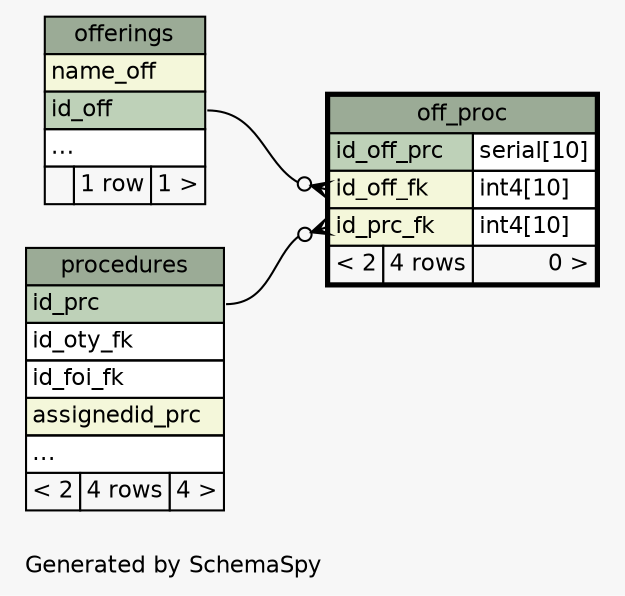// dot 2.36.0 on Linux 3.16.7-031607-generic
// SchemaSpy rev Unknown
digraph "oneDegreeRelationshipsDiagram" {
  graph [
    rankdir="RL"
    bgcolor="#f7f7f7"
    label="\nGenerated by SchemaSpy"
    labeljust="l"
    nodesep="0.18"
    ranksep="0.46"
    fontname="Helvetica"
    fontsize="11"
  ];
  node [
    fontname="Helvetica"
    fontsize="11"
    shape="plaintext"
  ];
  edge [
    arrowsize="0.8"
  ];
  "off_proc":"id_off_fk":w -> "offerings":"id_off":e [arrowhead=none dir=back arrowtail=crowodot];
  "off_proc":"id_prc_fk":w -> "procedures":"id_prc":e [arrowhead=none dir=back arrowtail=crowodot];
  "off_proc" [
    label=<
    <TABLE BORDER="2" CELLBORDER="1" CELLSPACING="0" BGCOLOR="#ffffff">
      <TR><TD COLSPAN="3" BGCOLOR="#9bab96" ALIGN="CENTER">off_proc</TD></TR>
      <TR><TD PORT="id_off_prc" COLSPAN="2" BGCOLOR="#bed1b8" ALIGN="LEFT">id_off_prc</TD><TD PORT="id_off_prc.type" ALIGN="LEFT">serial[10]</TD></TR>
      <TR><TD PORT="id_off_fk" COLSPAN="2" BGCOLOR="#f4f7da" ALIGN="LEFT">id_off_fk</TD><TD PORT="id_off_fk.type" ALIGN="LEFT">int4[10]</TD></TR>
      <TR><TD PORT="id_prc_fk" COLSPAN="2" BGCOLOR="#f4f7da" ALIGN="LEFT">id_prc_fk</TD><TD PORT="id_prc_fk.type" ALIGN="LEFT">int4[10]</TD></TR>
      <TR><TD ALIGN="LEFT" BGCOLOR="#f7f7f7">&lt; 2</TD><TD ALIGN="RIGHT" BGCOLOR="#f7f7f7">4 rows</TD><TD ALIGN="RIGHT" BGCOLOR="#f7f7f7">0 &gt;</TD></TR>
    </TABLE>>
    URL="off_proc.html"
    tooltip="off_proc"
  ];
  "offerings" [
    label=<
    <TABLE BORDER="0" CELLBORDER="1" CELLSPACING="0" BGCOLOR="#ffffff">
      <TR><TD COLSPAN="3" BGCOLOR="#9bab96" ALIGN="CENTER">offerings</TD></TR>
      <TR><TD PORT="name_off" COLSPAN="3" BGCOLOR="#f4f7da" ALIGN="LEFT">name_off</TD></TR>
      <TR><TD PORT="id_off" COLSPAN="3" BGCOLOR="#bed1b8" ALIGN="LEFT">id_off</TD></TR>
      <TR><TD PORT="elipses" COLSPAN="3" ALIGN="LEFT">...</TD></TR>
      <TR><TD ALIGN="LEFT" BGCOLOR="#f7f7f7">  </TD><TD ALIGN="RIGHT" BGCOLOR="#f7f7f7">1 row</TD><TD ALIGN="RIGHT" BGCOLOR="#f7f7f7">1 &gt;</TD></TR>
    </TABLE>>
    URL="offerings.html"
    tooltip="offerings"
  ];
  "procedures" [
    label=<
    <TABLE BORDER="0" CELLBORDER="1" CELLSPACING="0" BGCOLOR="#ffffff">
      <TR><TD COLSPAN="3" BGCOLOR="#9bab96" ALIGN="CENTER">procedures</TD></TR>
      <TR><TD PORT="id_prc" COLSPAN="3" BGCOLOR="#bed1b8" ALIGN="LEFT">id_prc</TD></TR>
      <TR><TD PORT="id_oty_fk" COLSPAN="3" ALIGN="LEFT">id_oty_fk</TD></TR>
      <TR><TD PORT="id_foi_fk" COLSPAN="3" ALIGN="LEFT">id_foi_fk</TD></TR>
      <TR><TD PORT="assignedid_prc" COLSPAN="3" BGCOLOR="#f4f7da" ALIGN="LEFT">assignedid_prc</TD></TR>
      <TR><TD PORT="elipses" COLSPAN="3" ALIGN="LEFT">...</TD></TR>
      <TR><TD ALIGN="LEFT" BGCOLOR="#f7f7f7">&lt; 2</TD><TD ALIGN="RIGHT" BGCOLOR="#f7f7f7">4 rows</TD><TD ALIGN="RIGHT" BGCOLOR="#f7f7f7">4 &gt;</TD></TR>
    </TABLE>>
    URL="procedures.html"
    tooltip="procedures"
  ];
}
